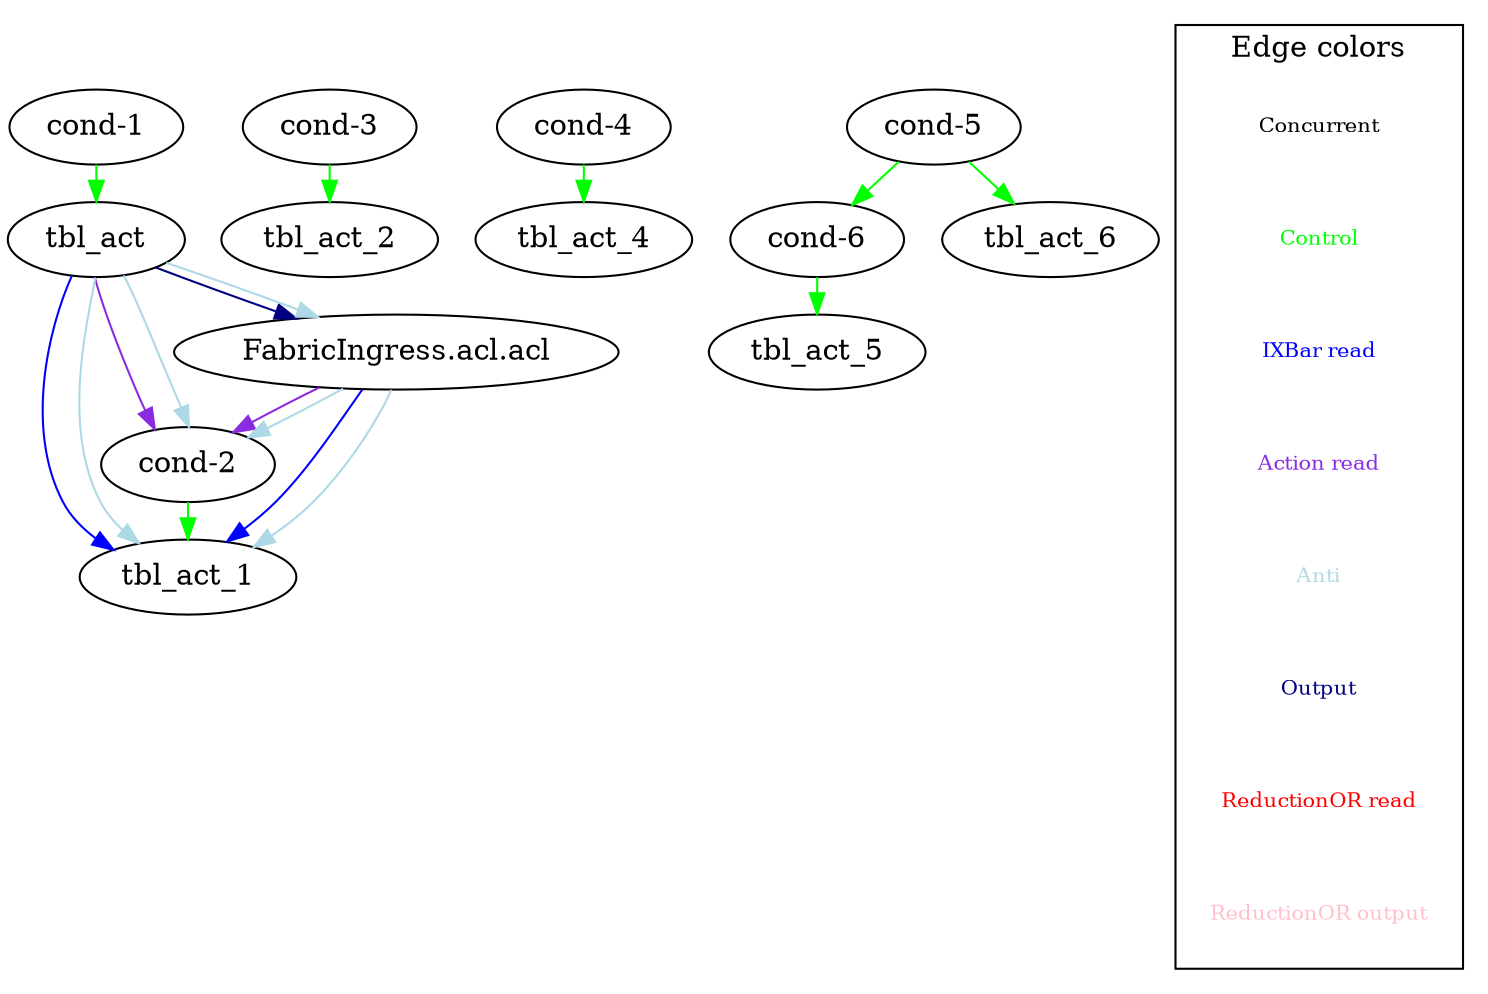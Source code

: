 digraph table_deps {
   "cond-1" -> "tbl_act" [ label= "",color=green ];
   "cond-2" -> "tbl_act_1" [ label= "",color=green ];
   "cond-3" -> "tbl_act_2" [ label= "",color=green ];
   "cond-4" -> "tbl_act_4" [ label= "",color=green ];
   "cond-5" -> "cond-6" [ label= "",color=green ];
   "cond-5" -> "tbl_act_6" [ label= "",color=green ];
   "cond-6" -> "tbl_act_5" [ label= "",color=green ];
   "tbl_act" -> "FabricIngress.acl.acl" [ label= "",color=navy ];
   "FabricIngress.acl.acl" -> "cond-2" [ label= "",color=blueviolet ];
   "tbl_act" -> "cond-2" [ label= "",color=blueviolet ];
   "FabricIngress.acl.acl" -> "tbl_act_1" [ label= "",color=blue ];
   "tbl_act" -> "tbl_act_1" [ label= "",color=blue ];
   "FabricIngress.acl.acl" -> "cond-2" [ label= "",color=lightblue ];
   "FabricIngress.acl.acl" -> "tbl_act_1" [ label= "",color=lightblue ];
   "tbl_act" -> "FabricIngress.acl.acl" [ label= "",color=lightblue ];
   "tbl_act" -> "cond-2" [ label= "",color=lightblue ];
   "tbl_act" -> "tbl_act_1" [ label= "",color=lightblue ];
  subgraph cluster_legend { label="Edge colors"; node [ shape=plaintext, fontsize=10]; edge [ color=white,arrowsize=0.1, len=0.03 ]; ranksep=0.02; nodesep=0.02;
    "Concurrent" [ fontcolor=black ];
    "Control" [ fontcolor=green ];
"Concurrent" -> "Control";
    "IXBar read" [ fontcolor=blue ];
"Control" -> "IXBar read";
    "Action read" [ fontcolor=blueviolet ];
"IXBar read" -> "Action read";
    "Anti" [ fontcolor=lightblue ];
"Action read" -> "Anti";
    "Output" [ fontcolor=navy ];
"Anti" -> "Output";
    "ReductionOR read" [ fontcolor=red ];
"Output" -> "ReductionOR read";
    "ReductionOR output" [ fontcolor=pink ];
"ReductionOR read" -> "ReductionOR output";
}
}

